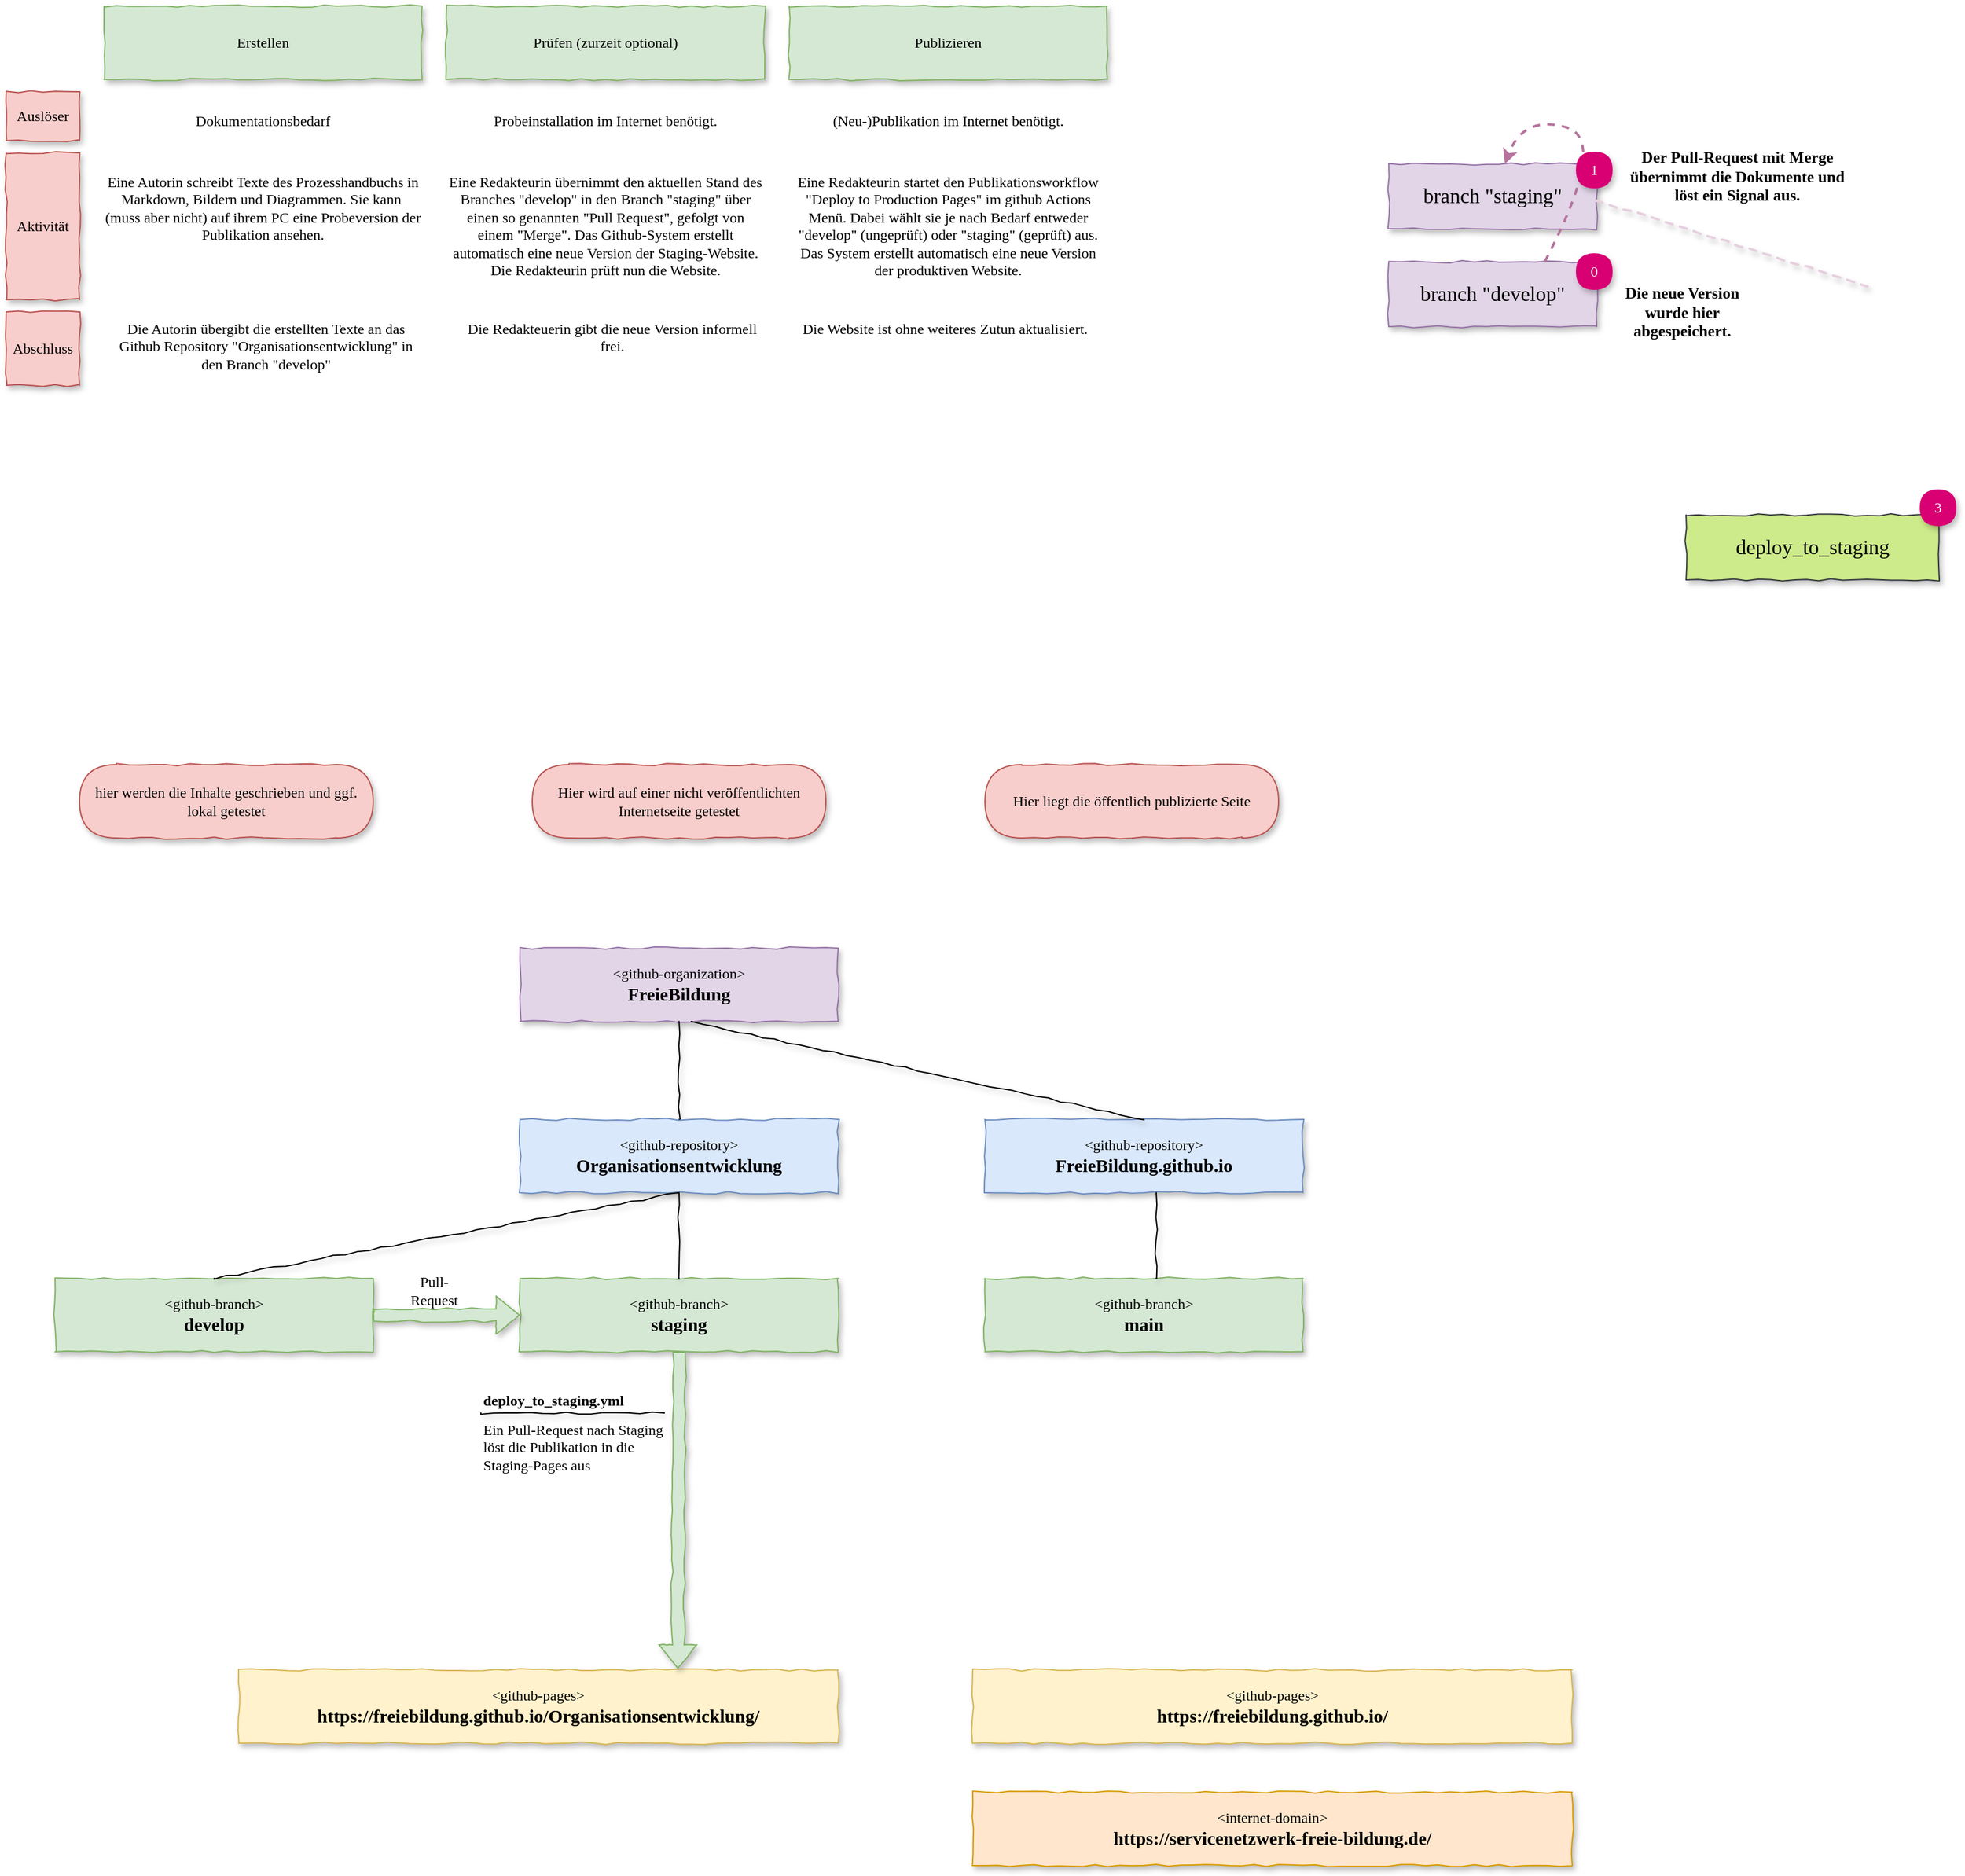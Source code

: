 <mxfile version="22.1.16" type="device" pages="3">
  <diagram id="SfIg9ZehUagJYM4pW7xx" name="staging">
    <mxGraphModel dx="2631" dy="1784" grid="1" gridSize="10" guides="1" tooltips="1" connect="1" arrows="1" fold="1" page="1" pageScale="1" pageWidth="1169" pageHeight="827" math="0" shadow="0">
      <root>
        <mxCell id="0" />
        <mxCell id="1" parent="0" />
        <mxCell id="Q2lMafh3maAkQUWObI2H-1" value="&amp;lt;github-organization&amp;gt;&lt;br&gt;&lt;b&gt;&lt;font style=&quot;font-size: 15px&quot;&gt;FreieBildung&lt;/font&gt;&lt;/b&gt;" style="rounded=0;whiteSpace=wrap;html=1;fontFamily=Comic Sans MS;shadow=1;sketch=1;sketchStyle=comic;fillColor=#e1d5e7;strokeColor=#9673a6;" parent="1" vertex="1">
          <mxGeometry x="300" y="20" width="260" height="60" as="geometry" />
        </mxCell>
        <mxCell id="Q2lMafh3maAkQUWObI2H-2" value="" style="endArrow=none;html=1;fontFamily=Comic Sans MS;sketch=1;shadow=1;sketchStyle=comic;entryX=0.5;entryY=1;entryDx=0;entryDy=0;" parent="1" source="Q2lMafh3maAkQUWObI2H-3" target="Q2lMafh3maAkQUWObI2H-1" edge="1">
          <mxGeometry width="50" height="50" relative="1" as="geometry">
            <mxPoint x="120" y="210" as="sourcePoint" />
            <mxPoint x="170" y="160" as="targetPoint" />
          </mxGeometry>
        </mxCell>
        <mxCell id="Q2lMafh3maAkQUWObI2H-3" value="&amp;lt;github-repository&amp;gt;&lt;br&gt;&lt;b&gt;&lt;font style=&quot;font-size: 15px&quot;&gt;Organisationsentwicklung&lt;/font&gt;&lt;/b&gt;" style="rounded=0;whiteSpace=wrap;html=1;fontFamily=Comic Sans MS;shadow=1;sketch=1;sketchStyle=comic;fillColor=#dae8fc;strokeColor=#6c8ebf;" parent="1" vertex="1">
          <mxGeometry x="300" y="160" width="260" height="60" as="geometry" />
        </mxCell>
        <mxCell id="Q2lMafh3maAkQUWObI2H-4" value="&amp;lt;github-repository&amp;gt;&lt;br&gt;&lt;b&gt;&lt;font style=&quot;font-size: 15px&quot;&gt;FreieBildung.github.io&lt;/font&gt;&lt;/b&gt;" style="rounded=0;whiteSpace=wrap;html=1;fontFamily=Comic Sans MS;shadow=1;sketch=1;sketchStyle=comic;fillColor=#dae8fc;strokeColor=#6c8ebf;" parent="1" vertex="1">
          <mxGeometry x="680" y="160" width="260" height="60" as="geometry" />
        </mxCell>
        <mxCell id="Q2lMafh3maAkQUWObI2H-5" value="&amp;lt;github-branch&amp;gt;&lt;br&gt;&lt;b&gt;&lt;font style=&quot;font-size: 15px&quot;&gt;staging&lt;/font&gt;&lt;/b&gt;" style="rounded=0;whiteSpace=wrap;html=1;fontFamily=Comic Sans MS;shadow=1;sketch=1;sketchStyle=comic;fillColor=#d5e8d4;strokeColor=#82b366;" parent="1" vertex="1">
          <mxGeometry x="300" y="290" width="260" height="60" as="geometry" />
        </mxCell>
        <mxCell id="Q2lMafh3maAkQUWObI2H-6" value="&amp;lt;github-branch&amp;gt;&lt;br&gt;&lt;b&gt;&lt;font style=&quot;font-size: 15px&quot;&gt;develop&lt;/font&gt;&lt;/b&gt;" style="rounded=0;whiteSpace=wrap;html=1;fontFamily=Comic Sans MS;shadow=1;sketch=1;sketchStyle=comic;fillColor=#d5e8d4;strokeColor=#82b366;" parent="1" vertex="1">
          <mxGeometry x="-80" y="290" width="260" height="60" as="geometry" />
        </mxCell>
        <mxCell id="Q2lMafh3maAkQUWObI2H-7" value="&amp;lt;github-branch&amp;gt;&lt;br&gt;&lt;b&gt;&lt;font style=&quot;font-size: 15px&quot;&gt;main&lt;/font&gt;&lt;/b&gt;" style="rounded=0;whiteSpace=wrap;html=1;fontFamily=Comic Sans MS;shadow=1;sketch=1;sketchStyle=comic;fillColor=#d5e8d4;strokeColor=#82b366;" parent="1" vertex="1">
          <mxGeometry x="680" y="290" width="260" height="60" as="geometry" />
        </mxCell>
        <mxCell id="Q2lMafh3maAkQUWObI2H-8" value="&amp;lt;github-pages&amp;gt;&lt;br&gt;&lt;b&gt;&lt;font style=&quot;font-size: 15px&quot;&gt;https://freiebildung.github.io/Organisationsentwicklung/&lt;/font&gt;&lt;/b&gt;" style="rounded=0;whiteSpace=wrap;html=1;fontFamily=Comic Sans MS;shadow=1;sketch=1;sketchStyle=comic;fillColor=#fff2cc;strokeColor=#d6b656;" parent="1" vertex="1">
          <mxGeometry x="70" y="610" width="490" height="60" as="geometry" />
        </mxCell>
        <mxCell id="Q2lMafh3maAkQUWObI2H-11" value="" style="shape=flexArrow;endArrow=classic;html=1;shadow=1;fontFamily=Comic Sans MS;sketch=1;sketchStyle=comic;fillColor=#d5e8d4;strokeColor=#82b366;exitX=1;exitY=0.5;exitDx=0;exitDy=0;entryX=0;entryY=0.5;entryDx=0;entryDy=0;" parent="1" source="Q2lMafh3maAkQUWObI2H-6" target="Q2lMafh3maAkQUWObI2H-5" edge="1">
          <mxGeometry width="50" height="50" relative="1" as="geometry">
            <mxPoint x="270" y="500" as="sourcePoint" />
            <mxPoint x="320" y="450" as="targetPoint" />
          </mxGeometry>
        </mxCell>
        <mxCell id="Q2lMafh3maAkQUWObI2H-14" value="&lt;span style=&quot;color: rgb(0 , 0 , 0) ; font-family: &amp;#34;comic sans ms&amp;#34; ; font-size: 12px ; font-style: normal ; font-weight: 400 ; letter-spacing: normal ; text-align: center ; text-indent: 0px ; text-transform: none ; word-spacing: 0px ; display: inline ; float: none&quot;&gt;Ein Pull-Request nach Staging löst die Publikation in die Staging-Pages aus&lt;/span&gt;" style="text;whiteSpace=wrap;html=1;fontFamily=Comic Sans MS;labelBackgroundColor=none;" parent="1" vertex="1">
          <mxGeometry x="268" y="400" width="150" height="30" as="geometry" />
        </mxCell>
        <mxCell id="Q2lMafh3maAkQUWObI2H-18" value="deploy_to_staging.yml" style="text;html=1;strokeColor=none;fillColor=none;align=left;verticalAlign=middle;whiteSpace=wrap;rounded=0;shadow=1;labelBackgroundColor=none;sketch=1;sketchStyle=comic;fontFamily=Comic Sans MS;fontStyle=1" parent="1" vertex="1">
          <mxGeometry x="268" y="380" width="40" height="20" as="geometry" />
        </mxCell>
        <mxCell id="Q2lMafh3maAkQUWObI2H-22" value="" style="endArrow=none;html=1;fontFamily=Comic Sans MS;sketch=1;shadow=1;sketchStyle=comic;entryX=1;entryY=0;entryDx=0;entryDy=0;exitX=0;exitY=1;exitDx=0;exitDy=0;" parent="1" source="Q2lMafh3maAkQUWObI2H-18" target="Q2lMafh3maAkQUWObI2H-14" edge="1">
          <mxGeometry width="50" height="50" relative="1" as="geometry">
            <mxPoint x="288" y="400.0" as="sourcePoint" />
            <mxPoint x="338" y="350.0" as="targetPoint" />
          </mxGeometry>
        </mxCell>
        <mxCell id="Q2lMafh3maAkQUWObI2H-17" value="" style="shape=flexArrow;endArrow=classic;html=1;shadow=1;fontFamily=Comic Sans MS;sketch=1;sketchStyle=comic;fillColor=#d5e8d4;strokeColor=#82b366;exitX=0.5;exitY=1;exitDx=0;exitDy=0;" parent="1" source="Q2lMafh3maAkQUWObI2H-5" edge="1">
          <mxGeometry width="50" height="50" relative="1" as="geometry">
            <mxPoint x="474.0" y="510" as="sourcePoint" />
            <mxPoint x="429" y="609" as="targetPoint" />
          </mxGeometry>
        </mxCell>
        <mxCell id="Q2lMafh3maAkQUWObI2H-23" value="Pull-Request" style="text;html=1;strokeColor=none;fillColor=none;align=center;verticalAlign=middle;whiteSpace=wrap;rounded=0;shadow=1;labelBackgroundColor=none;sketch=1;sketchStyle=comic;fontFamily=Comic Sans MS;" parent="1" vertex="1">
          <mxGeometry x="210" y="290" width="40" height="20" as="geometry" />
        </mxCell>
        <mxCell id="Q2lMafh3maAkQUWObI2H-24" value="" style="endArrow=none;html=1;fontFamily=Comic Sans MS;sketch=1;shadow=1;sketchStyle=comic;exitX=0.5;exitY=0;exitDx=0;exitDy=0;" parent="1" source="Q2lMafh3maAkQUWObI2H-4" edge="1">
          <mxGeometry width="50" height="50" relative="1" as="geometry">
            <mxPoint x="449.455" y="170" as="sourcePoint" />
            <mxPoint x="440" y="80" as="targetPoint" />
          </mxGeometry>
        </mxCell>
        <mxCell id="Q2lMafh3maAkQUWObI2H-25" value="" style="endArrow=none;html=1;fontFamily=Comic Sans MS;sketch=1;shadow=1;sketchStyle=comic;entryX=0.5;entryY=1;entryDx=0;entryDy=0;exitX=0.5;exitY=0;exitDx=0;exitDy=0;" parent="1" source="Q2lMafh3maAkQUWObI2H-6" target="Q2lMafh3maAkQUWObI2H-3" edge="1">
          <mxGeometry width="50" height="50" relative="1" as="geometry">
            <mxPoint x="449.455" y="170" as="sourcePoint" />
            <mxPoint x="448" y="90" as="targetPoint" />
          </mxGeometry>
        </mxCell>
        <mxCell id="Q2lMafh3maAkQUWObI2H-26" value="" style="endArrow=none;html=1;fontFamily=Comic Sans MS;sketch=1;shadow=1;sketchStyle=comic;exitX=0.5;exitY=0;exitDx=0;exitDy=0;" parent="1" source="Q2lMafh3maAkQUWObI2H-5" edge="1">
          <mxGeometry width="50" height="50" relative="1" as="geometry">
            <mxPoint x="60" y="440" as="sourcePoint" />
            <mxPoint x="430" y="220" as="targetPoint" />
          </mxGeometry>
        </mxCell>
        <mxCell id="fT35Rnp8yIrbImqnS2Vu-1" value="&amp;lt;github-pages&amp;gt;&lt;br&gt;&lt;b&gt;&lt;font style=&quot;font-size: 15px&quot;&gt;https://freiebildung.github.io/&lt;/font&gt;&lt;/b&gt;" style="rounded=0;whiteSpace=wrap;html=1;fontFamily=Comic Sans MS;shadow=1;sketch=1;sketchStyle=comic;fillColor=#fff2cc;strokeColor=#d6b656;" parent="1" vertex="1">
          <mxGeometry x="670" y="610" width="490" height="60" as="geometry" />
        </mxCell>
        <mxCell id="fT35Rnp8yIrbImqnS2Vu-2" value="&amp;lt;internet-domain&amp;gt;&lt;br&gt;&lt;b&gt;&lt;font style=&quot;font-size: 15px&quot;&gt;https://servicenetzwerk-freie-bildung.de/&lt;/font&gt;&lt;/b&gt;" style="rounded=0;whiteSpace=wrap;html=1;fontFamily=Comic Sans MS;shadow=1;sketch=1;sketchStyle=comic;fillColor=#ffe6cc;strokeColor=#d79b00;" parent="1" vertex="1">
          <mxGeometry x="670" y="710" width="490" height="60" as="geometry" />
        </mxCell>
        <mxCell id="fT35Rnp8yIrbImqnS2Vu-3" value="" style="endArrow=none;html=1;fontFamily=Comic Sans MS;sketch=1;shadow=1;sketchStyle=comic;exitX=0.5;exitY=0;exitDx=0;exitDy=0;" parent="1" edge="1">
          <mxGeometry width="50" height="50" relative="1" as="geometry">
            <mxPoint x="820.0" y="290" as="sourcePoint" />
            <mxPoint x="820.0" y="220" as="targetPoint" />
          </mxGeometry>
        </mxCell>
        <mxCell id="fT35Rnp8yIrbImqnS2Vu-4" value="hier werden die Inhalte geschrieben und ggf. lokal getestet" style="rounded=1;whiteSpace=wrap;html=1;arcSize=50;shadow=1;sketch=1;sketchStyle=comic;fontFamily=Comic Sans MS;fillColor=#f8cecc;strokeColor=#b85450;" parent="1" vertex="1">
          <mxGeometry x="-60" y="-130" width="240" height="60" as="geometry" />
        </mxCell>
        <mxCell id="fT35Rnp8yIrbImqnS2Vu-5" value="Hier wird auf einer nicht veröffentlichten Internetseite getestet" style="rounded=1;whiteSpace=wrap;html=1;arcSize=50;shadow=1;sketch=1;sketchStyle=comic;fontFamily=Comic Sans MS;fillColor=#f8cecc;strokeColor=#b85450;" parent="1" vertex="1">
          <mxGeometry x="310" y="-130" width="240" height="60" as="geometry" />
        </mxCell>
        <mxCell id="fT35Rnp8yIrbImqnS2Vu-6" value="Hier liegt die öffentlich publizierte Seite" style="rounded=1;whiteSpace=wrap;html=1;arcSize=50;shadow=1;sketch=1;sketchStyle=comic;fontFamily=Comic Sans MS;fillColor=#f8cecc;strokeColor=#b85450;" parent="1" vertex="1">
          <mxGeometry x="680" y="-130" width="240" height="60" as="geometry" />
        </mxCell>
        <mxCell id="P5geH7VPQGh_iKefIylm-1" value="Erstellen" style="rounded=0;whiteSpace=wrap;html=1;fontFamily=Comic Sans MS;shadow=1;sketch=1;sketchStyle=comic;fillColor=#d5e8d4;strokeColor=#82b366;" parent="1" vertex="1">
          <mxGeometry x="-40" y="-750" width="260" height="60" as="geometry" />
        </mxCell>
        <mxCell id="P5geH7VPQGh_iKefIylm-2" value="Prüfen (zurzeit optional)" style="rounded=0;whiteSpace=wrap;html=1;fontFamily=Comic Sans MS;shadow=1;sketch=1;sketchStyle=comic;fillColor=#d5e8d4;strokeColor=#82b366;" parent="1" vertex="1">
          <mxGeometry x="240" y="-750" width="260" height="60" as="geometry" />
        </mxCell>
        <mxCell id="P5geH7VPQGh_iKefIylm-3" value="Publizieren" style="rounded=0;whiteSpace=wrap;html=1;fontFamily=Comic Sans MS;shadow=1;sketch=1;sketchStyle=comic;fillColor=#d5e8d4;strokeColor=#82b366;" parent="1" vertex="1">
          <mxGeometry x="520" y="-750" width="260" height="60" as="geometry" />
        </mxCell>
        <mxCell id="P5geH7VPQGh_iKefIylm-6" value="Auslöser" style="rounded=0;whiteSpace=wrap;html=1;fontFamily=Comic Sans MS;shadow=1;sketch=1;sketchStyle=comic;fillColor=#f8cecc;strokeColor=#b85450;" parent="1" vertex="1">
          <mxGeometry x="-120" y="-680" width="60" height="40" as="geometry" />
        </mxCell>
        <mxCell id="P5geH7VPQGh_iKefIylm-7" value="&lt;font face=&quot;Comic Sans MS&quot;&gt;Eine Autorin schreibt Texte des Prozesshandbuchs in Markdown, Bildern und Diagrammen. Sie kann&amp;nbsp; (muss aber nicht) auf ihrem PC eine Probeversion der Publikation ansehen.&lt;br&gt;&lt;/font&gt;" style="text;html=1;strokeColor=none;fillColor=none;align=center;verticalAlign=top;whiteSpace=wrap;rounded=0;" parent="1" vertex="1">
          <mxGeometry x="-40" y="-620" width="260" height="20" as="geometry" />
        </mxCell>
        <mxCell id="P5geH7VPQGh_iKefIylm-8" value="Aktivität" style="rounded=0;whiteSpace=wrap;html=1;fontFamily=Comic Sans MS;shadow=1;sketch=1;sketchStyle=comic;fillColor=#f8cecc;strokeColor=#b85450;" parent="1" vertex="1">
          <mxGeometry x="-120" y="-630" width="60" height="120" as="geometry" />
        </mxCell>
        <mxCell id="P5geH7VPQGh_iKefIylm-9" value="&lt;font face=&quot;Comic Sans MS&quot;&gt;Dokumentationsbedarf&lt;/font&gt;" style="text;html=1;strokeColor=none;fillColor=none;align=center;verticalAlign=top;whiteSpace=wrap;rounded=0;" parent="1" vertex="1">
          <mxGeometry x="-15" y="-670" width="210" height="30" as="geometry" />
        </mxCell>
        <mxCell id="P5geH7VPQGh_iKefIylm-10" value="Abschluss" style="rounded=0;whiteSpace=wrap;html=1;fontFamily=Comic Sans MS;shadow=1;sketch=1;sketchStyle=comic;fillColor=#f8cecc;strokeColor=#b85450;" parent="1" vertex="1">
          <mxGeometry x="-120" y="-500" width="60" height="60" as="geometry" />
        </mxCell>
        <mxCell id="P5geH7VPQGh_iKefIylm-11" value="&lt;font face=&quot;Comic Sans MS&quot;&gt;Die Autorin übergibt die erstellten Texte an das Github Repository &quot;Organisationsentwicklung&quot; in den Branch &quot;develop&quot;&lt;/font&gt;" style="text;html=1;strokeColor=none;fillColor=none;align=center;verticalAlign=top;whiteSpace=wrap;rounded=0;" parent="1" vertex="1">
          <mxGeometry x="-30" y="-500" width="245" height="20" as="geometry" />
        </mxCell>
        <mxCell id="P5geH7VPQGh_iKefIylm-12" value="&lt;font face=&quot;Comic Sans MS&quot;&gt;Probeinstallation im Internet benötigt.&lt;/font&gt;" style="text;html=1;strokeColor=none;fillColor=none;align=center;verticalAlign=top;whiteSpace=wrap;rounded=0;" parent="1" vertex="1">
          <mxGeometry x="265" y="-670" width="210" height="20" as="geometry" />
        </mxCell>
        <mxCell id="P5geH7VPQGh_iKefIylm-13" value="&lt;font face=&quot;Comic Sans MS&quot;&gt;Eine Redakteurin übernimmt den aktuellen Stand des Branches &quot;develop&quot; in den Branch &quot;staging&quot; über einen so genannten &quot;Pull Request&quot;, gefolgt von einem &quot;Merge&quot;. Das Github-System erstellt automatisch eine neue Version der Staging-Website. Die Redakteurin prüft nun die Website.&lt;br&gt;&lt;/font&gt;" style="text;html=1;strokeColor=none;fillColor=none;align=center;verticalAlign=top;whiteSpace=wrap;rounded=0;" parent="1" vertex="1">
          <mxGeometry x="240" y="-620" width="260" height="20" as="geometry" />
        </mxCell>
        <mxCell id="P5geH7VPQGh_iKefIylm-14" value="&lt;font face=&quot;Comic Sans MS&quot;&gt;Die Redakteuerin gibt die neue Version informell frei.&lt;/font&gt;" style="text;html=1;strokeColor=none;fillColor=none;align=center;verticalAlign=top;whiteSpace=wrap;rounded=0;" parent="1" vertex="1">
          <mxGeometry x="252.5" y="-500" width="245" height="20" as="geometry" />
        </mxCell>
        <mxCell id="P5geH7VPQGh_iKefIylm-15" value="&lt;font face=&quot;Comic Sans MS&quot;&gt;(Neu-)Publikation im Internet benötigt.&lt;/font&gt;" style="text;html=1;strokeColor=none;fillColor=none;align=center;verticalAlign=top;whiteSpace=wrap;rounded=0;" parent="1" vertex="1">
          <mxGeometry x="545" y="-670" width="210" height="20" as="geometry" />
        </mxCell>
        <mxCell id="P5geH7VPQGh_iKefIylm-17" value="&lt;font face=&quot;Comic Sans MS&quot;&gt;Eine Redakteurin startet den Publikationsworkflow &quot;Deploy to Production Pages&quot; im github Actions Menü. Dabei wählt sie je nach Bedarf entweder &quot;develop&quot; (ungeprüft) oder &quot;staging&quot; (geprüft) aus. Das System erstellt automatisch eine neue Version der produktiven Website.&lt;br&gt;&lt;/font&gt;" style="text;html=1;strokeColor=none;fillColor=none;align=center;verticalAlign=top;whiteSpace=wrap;rounded=0;" parent="1" vertex="1">
          <mxGeometry x="520" y="-620" width="260" height="20" as="geometry" />
        </mxCell>
        <mxCell id="P5geH7VPQGh_iKefIylm-18" value="&lt;font face=&quot;Comic Sans MS&quot;&gt;Die Website ist ohne weiteres Zutun aktualisiert.&lt;/font&gt;" style="text;html=1;strokeColor=none;fillColor=none;align=center;verticalAlign=top;whiteSpace=wrap;rounded=0;" parent="1" vertex="1">
          <mxGeometry x="525" y="-500" width="245" height="20" as="geometry" />
        </mxCell>
        <mxCell id="P5geH7VPQGh_iKefIylm-19" value="deploy_to_staging" style="rounded=0;whiteSpace=wrap;html=1;fontFamily=Comic Sans MS;shadow=1;sketch=1;sketchStyle=comic;fillColor=#cdeb8b;strokeColor=#36393d;fontSize=17;" parent="1" vertex="1">
          <mxGeometry x="1253" y="-334" width="207" height="53" as="geometry" />
        </mxCell>
        <mxCell id="P5geH7VPQGh_iKefIylm-22" value="3" style="rounded=1;whiteSpace=wrap;html=1;arcSize=50;shadow=1;sketch=1;sketchStyle=comic;fillColor=#d80073;fontColor=#ffffff;fontFamily=Comic Sans MS;strokeColor=none;" parent="1" vertex="1">
          <mxGeometry x="1444" y="-355" width="30" height="30" as="geometry" />
        </mxCell>
        <mxCell id="P5geH7VPQGh_iKefIylm-23" value="branch &quot;develop&quot;" style="rounded=0;whiteSpace=wrap;html=1;fontFamily=Comic Sans MS;shadow=1;sketch=1;sketchStyle=comic;fillColor=#e1d5e7;strokeColor=#9673a6;fontSize=17;" parent="1" vertex="1">
          <mxGeometry x="1010" y="-541" width="170" height="53" as="geometry" />
        </mxCell>
        <mxCell id="P5geH7VPQGh_iKefIylm-24" value="branch &quot;staging&quot;" style="rounded=0;whiteSpace=wrap;html=1;fontFamily=Comic Sans MS;shadow=1;sketch=1;sketchStyle=comic;fillColor=#e1d5e7;strokeColor=#9673a6;fontSize=17;" parent="1" vertex="1">
          <mxGeometry x="1010" y="-621" width="170" height="53" as="geometry" />
        </mxCell>
        <mxCell id="P5geH7VPQGh_iKefIylm-25" value="0" style="rounded=1;whiteSpace=wrap;html=1;arcSize=50;shadow=1;sketch=1;sketchStyle=comic;fillColor=#d80073;fontColor=#ffffff;fontFamily=Comic Sans MS;strokeColor=none;" parent="1" vertex="1">
          <mxGeometry x="1163" y="-548" width="30" height="30" as="geometry" />
        </mxCell>
        <mxCell id="P5geH7VPQGh_iKefIylm-28" value="" style="endArrow=none;html=1;fontFamily=Comic Sans MS;sketch=1;shadow=1;sketchStyle=comic;exitX=0.78;exitY=0.313;exitDx=0;exitDy=0;dashed=1;strokeColor=#E6D0DE;strokeWidth=2;exitPerimeter=0;" parent="1" edge="1">
          <mxGeometry width="50" height="50" relative="1" as="geometry">
            <mxPoint x="1401.2" y="-521.121" as="sourcePoint" />
            <mxPoint x="1180" y="-591" as="targetPoint" />
          </mxGeometry>
        </mxCell>
        <mxCell id="P5geH7VPQGh_iKefIylm-29" value="Die neue Version wurde hier abgespeichert." style="text;html=1;strokeColor=none;fillColor=none;align=center;verticalAlign=middle;whiteSpace=wrap;rounded=0;shadow=1;sketch=1;sketchStyle=comic;fontFamily=Comic Sans MS;fontSize=13;fontStyle=1" parent="1" vertex="1">
          <mxGeometry x="1190" y="-510" width="120" height="20" as="geometry" />
        </mxCell>
        <mxCell id="P5geH7VPQGh_iKefIylm-30" value="Der Pull-Request mit Merge übernimmt die Dokumente und löst ein Signal aus." style="text;html=1;strokeColor=none;fillColor=none;align=center;verticalAlign=middle;whiteSpace=wrap;rounded=0;shadow=1;sketch=1;sketchStyle=comic;fontFamily=Comic Sans MS;fontSize=13;fontStyle=1" parent="1" vertex="1">
          <mxGeometry x="1200" y="-621" width="190" height="20" as="geometry" />
        </mxCell>
        <mxCell id="P5geH7VPQGh_iKefIylm-31" value="" style="curved=1;endArrow=classic;html=1;dashed=1;strokeWidth=2;fontFamily=Comic Sans MS;fontSize=13;strokeColor=#B5739D;exitX=0.75;exitY=0;exitDx=0;exitDy=0;" parent="1" source="P5geH7VPQGh_iKefIylm-23" target="P5geH7VPQGh_iKefIylm-24" edge="1">
          <mxGeometry width="50" height="50" relative="1" as="geometry">
            <mxPoint x="1130" y="-651" as="sourcePoint" />
            <mxPoint x="1180" y="-701" as="targetPoint" />
            <Array as="points">
              <mxPoint x="1190" y="-641" />
              <mxPoint x="1120" y="-661" />
            </Array>
          </mxGeometry>
        </mxCell>
        <mxCell id="P5geH7VPQGh_iKefIylm-26" value="1" style="rounded=1;whiteSpace=wrap;html=1;arcSize=50;shadow=1;sketch=1;sketchStyle=comic;fillColor=#d80073;fontColor=#ffffff;fontFamily=Comic Sans MS;strokeColor=none;" parent="1" vertex="1">
          <mxGeometry x="1163" y="-631" width="30" height="30" as="geometry" />
        </mxCell>
      </root>
    </mxGraphModel>
  </diagram>
  <diagram id="XP6V0tWkyZpRo8pOwqhq" name="Seite-2">
    <mxGraphModel dx="635" dy="2126" grid="1" gridSize="10" guides="1" tooltips="1" connect="1" arrows="1" fold="1" page="1" pageScale="1" pageWidth="827" pageHeight="1169" math="0" shadow="0">
      <root>
        <mxCell id="0" />
        <mxCell id="1" parent="0" />
        <mxCell id="xLPJ1dpLm62vggdc6FZ8-3" value="Servicenetzwerk" style="rounded=0;whiteSpace=wrap;html=1;fontFamily=Comic Sans MS;shadow=1;sketch=1;sketchStyle=comic;fillColor=#eeeeee;strokeColor=#36393d;fontSize=17;" parent="1" vertex="1">
          <mxGeometry x="1050" y="-960" width="150" height="400" as="geometry" />
        </mxCell>
        <mxCell id="xLPJ1dpLm62vggdc6FZ8-4" value="Leistungsprozesse" style="rounded=0;whiteSpace=wrap;html=1;fontFamily=Comic Sans MS;shadow=1;sketch=1;sketchStyle=comic;fillColor=#cdeb8b;strokeColor=#36393d;fontSize=17;" parent="1" vertex="1">
          <mxGeometry x="1440" y="-790" width="220" height="53" as="geometry" />
        </mxCell>
        <mxCell id="xLPJ1dpLm62vggdc6FZ8-6" value="Weiterentwicklung Servicenetzwerk&amp;nbsp;&lt;br&gt;&lt;font style=&quot;font-size: 11px;&quot;&gt;Erweiterung, Optimierung, Automatisierung&lt;/font&gt;" style="rounded=0;whiteSpace=wrap;html=1;fontFamily=Comic Sans MS;shadow=1;sketch=1;sketchStyle=comic;fillColor=#cdeb8b;strokeColor=#36393d;fontSize=17;" parent="1" vertex="1">
          <mxGeometry x="1217" y="-960" width="220" height="93" as="geometry" />
        </mxCell>
        <mxCell id="xLPJ1dpLm62vggdc6FZ8-10" value="Prozess-Schnittstelle" style="rounded=0;whiteSpace=wrap;html=1;fontFamily=Comic Sans MS;shadow=1;sketch=1;sketchStyle=comic;fillColor=#cdeb8b;strokeColor=#36393d;fontSize=17;" parent="1" vertex="1">
          <mxGeometry x="1290" y="-700" width="280" height="20" as="geometry" />
        </mxCell>
        <mxCell id="xLPJ1dpLm62vggdc6FZ8-11" value="" style="endArrow=classic;html=1;rounded=0;shadow=1;sketch=1;curveFitting=1;jiggle=2;sketchStyle=comic;exitX=0.25;exitY=0;exitDx=0;exitDy=0;entryX=0.225;entryY=1.008;entryDx=0;entryDy=0;entryPerimeter=0;" parent="1" source="xLPJ1dpLm62vggdc6FZ8-7" target="xLPJ1dpLm62vggdc6FZ8-6" edge="1">
          <mxGeometry width="50" height="50" relative="1" as="geometry">
            <mxPoint x="1280" y="-790" as="sourcePoint" />
            <mxPoint x="1330" y="-840" as="targetPoint" />
          </mxGeometry>
        </mxCell>
        <mxCell id="xLPJ1dpLm62vggdc6FZ8-12" value="Anforderungen" style="edgeLabel;html=1;align=center;verticalAlign=middle;resizable=0;points=[];fontFamily=Comic Sans MS;" parent="xLPJ1dpLm62vggdc6FZ8-11" vertex="1" connectable="0">
          <mxGeometry x="0.005" y="-1" relative="1" as="geometry">
            <mxPoint as="offset" />
          </mxGeometry>
        </mxCell>
        <mxCell id="xLPJ1dpLm62vggdc6FZ8-7" value="Genossenschaftsprozesse" style="rounded=0;whiteSpace=wrap;html=1;fontFamily=Comic Sans MS;shadow=1;sketch=1;sketchStyle=comic;fillColor=#cdeb8b;strokeColor=#36393d;fontSize=17;" parent="1" vertex="1">
          <mxGeometry x="1210" y="-790" width="220" height="53" as="geometry" />
        </mxCell>
        <mxCell id="xLPJ1dpLm62vggdc6FZ8-13" value="" style="endArrow=classic;html=1;rounded=0;shadow=1;sketch=1;curveFitting=1;jiggle=2;sketchStyle=comic;exitX=1;exitY=0.5;exitDx=0;exitDy=0;entryX=0.5;entryY=0;entryDx=0;entryDy=0;" parent="1" source="xLPJ1dpLm62vggdc6FZ8-6" target="xLPJ1dpLm62vggdc6FZ8-4" edge="1">
          <mxGeometry width="50" height="50" relative="1" as="geometry">
            <mxPoint x="1275" y="-760" as="sourcePoint" />
            <mxPoint x="1275" y="-857" as="targetPoint" />
            <Array as="points">
              <mxPoint x="1550" y="-913" />
            </Array>
          </mxGeometry>
        </mxCell>
        <mxCell id="xLPJ1dpLm62vggdc6FZ8-14" value="Leistungs-&lt;br&gt;Releases" style="edgeLabel;html=1;align=center;verticalAlign=middle;resizable=0;points=[];fontFamily=Comic Sans MS;" parent="xLPJ1dpLm62vggdc6FZ8-13" vertex="1" connectable="0">
          <mxGeometry x="0.005" y="-1" relative="1" as="geometry">
            <mxPoint x="1" y="68" as="offset" />
          </mxGeometry>
        </mxCell>
        <mxCell id="xLPJ1dpLm62vggdc6FZ8-15" value="" style="endArrow=classic;html=1;rounded=0;shadow=1;sketch=1;curveFitting=1;jiggle=2;sketchStyle=comic;exitX=0.705;exitY=0.997;exitDx=0;exitDy=0;entryX=0.73;entryY=0.031;entryDx=0;entryDy=0;entryPerimeter=0;exitPerimeter=0;" parent="1" source="xLPJ1dpLm62vggdc6FZ8-6" target="xLPJ1dpLm62vggdc6FZ8-7" edge="1">
          <mxGeometry width="50" height="50" relative="1" as="geometry">
            <mxPoint x="1275" y="-760" as="sourcePoint" />
            <mxPoint x="1275" y="-857" as="targetPoint" />
          </mxGeometry>
        </mxCell>
        <mxCell id="xLPJ1dpLm62vggdc6FZ8-16" value="Genossenschafts-&lt;br&gt;Releases" style="edgeLabel;html=1;align=center;verticalAlign=middle;resizable=0;points=[];fontFamily=Comic Sans MS;" parent="xLPJ1dpLm62vggdc6FZ8-15" vertex="1" connectable="0">
          <mxGeometry x="0.005" y="-1" relative="1" as="geometry">
            <mxPoint as="offset" />
          </mxGeometry>
        </mxCell>
        <mxCell id="xLPJ1dpLm62vggdc6FZ8-17" value="" style="endArrow=classic;html=1;rounded=0;shadow=1;sketch=1;curveFitting=1;jiggle=2;sketchStyle=comic;exitX=0.123;exitY=0.054;exitDx=0;exitDy=0;entryX=0.25;entryY=1;entryDx=0;entryDy=0;exitPerimeter=0;" parent="1" source="xLPJ1dpLm62vggdc6FZ8-8" target="xLPJ1dpLm62vggdc6FZ8-7" edge="1">
          <mxGeometry width="50" height="50" relative="1" as="geometry">
            <mxPoint x="1270" y="-620" as="sourcePoint" />
            <mxPoint x="1270" y="-717" as="targetPoint" />
          </mxGeometry>
        </mxCell>
        <mxCell id="xLPJ1dpLm62vggdc6FZ8-18" value="Mitgestaltung" style="edgeLabel;html=1;align=center;verticalAlign=middle;resizable=0;points=[];fontFamily=Comic Sans MS;" parent="xLPJ1dpLm62vggdc6FZ8-17" vertex="1" connectable="0">
          <mxGeometry x="0.005" y="-1" relative="1" as="geometry">
            <mxPoint y="22" as="offset" />
          </mxGeometry>
        </mxCell>
        <mxCell id="xLPJ1dpLm62vggdc6FZ8-19" value="" style="endArrow=classic;html=1;rounded=0;shadow=1;sketch=1;curveFitting=1;jiggle=2;sketchStyle=comic;exitX=0.5;exitY=0;exitDx=0;exitDy=0;entryX=0.5;entryY=1;entryDx=0;entryDy=0;" parent="1" source="xLPJ1dpLm62vggdc6FZ8-8" target="xLPJ1dpLm62vggdc6FZ8-10" edge="1">
          <mxGeometry width="50" height="50" relative="1" as="geometry">
            <mxPoint x="1471.14" y="-612.8" as="sourcePoint" />
            <mxPoint x="1470" y="-680" as="targetPoint" />
          </mxGeometry>
        </mxCell>
        <mxCell id="xLPJ1dpLm62vggdc6FZ8-20" value="Nutzung" style="edgeLabel;html=1;align=center;verticalAlign=middle;resizable=0;points=[];fontFamily=Comic Sans MS;" parent="xLPJ1dpLm62vggdc6FZ8-19" vertex="1" connectable="0">
          <mxGeometry x="0.005" y="-1" relative="1" as="geometry">
            <mxPoint x="-1" y="-3" as="offset" />
          </mxGeometry>
        </mxCell>
        <mxCell id="xLPJ1dpLm62vggdc6FZ8-21" value="" style="endArrow=classic;html=1;rounded=0;shadow=1;sketch=1;curveFitting=1;jiggle=2;sketchStyle=comic;exitX=0.894;exitY=-0.056;exitDx=0;exitDy=0;entryX=0.75;entryY=1;entryDx=0;entryDy=0;exitPerimeter=0;" parent="1" source="xLPJ1dpLm62vggdc6FZ8-8" target="xLPJ1dpLm62vggdc6FZ8-4" edge="1">
          <mxGeometry width="50" height="50" relative="1" as="geometry">
            <mxPoint x="1610" y="-612" as="sourcePoint" />
            <mxPoint x="1611" y="-717" as="targetPoint" />
          </mxGeometry>
        </mxCell>
        <mxCell id="xLPJ1dpLm62vggdc6FZ8-22" value="Finanzierung" style="edgeLabel;html=1;align=center;verticalAlign=middle;resizable=0;points=[];fontFamily=Comic Sans MS;" parent="xLPJ1dpLm62vggdc6FZ8-21" vertex="1" connectable="0">
          <mxGeometry x="0.005" y="-1" relative="1" as="geometry">
            <mxPoint y="25" as="offset" />
          </mxGeometry>
        </mxCell>
        <mxCell id="xLPJ1dpLm62vggdc6FZ8-8" value="Freie Schule" style="rounded=0;whiteSpace=wrap;html=1;fontFamily=Comic Sans MS;shadow=1;sketch=1;sketchStyle=comic;fillColor=#cce5ff;strokeColor=#36393d;fontSize=17;" parent="1" vertex="1">
          <mxGeometry x="1210" y="-610" width="440" height="50" as="geometry" />
        </mxCell>
        <mxCell id="xLPJ1dpLm62vggdc6FZ8-24" value="" style="endArrow=classic;html=1;rounded=0;shadow=1;sketch=1;curveFitting=1;jiggle=2;sketchStyle=comic;exitX=0.185;exitY=0.002;exitDx=0;exitDy=0;entryX=0.25;entryY=1;entryDx=0;entryDy=0;exitPerimeter=0;startArrow=classic;startFill=1;" parent="1" source="xLPJ1dpLm62vggdc6FZ8-10" edge="1">
          <mxGeometry width="50" height="50" relative="1" as="geometry">
            <mxPoint x="1340" y="-607" as="sourcePoint" />
            <mxPoint x="1341" y="-737" as="targetPoint" />
          </mxGeometry>
        </mxCell>
        <mxCell id="xLPJ1dpLm62vggdc6FZ8-25" value="z.B. Onboarding" style="edgeLabel;html=1;align=center;verticalAlign=middle;resizable=0;points=[];fontFamily=Comic Sans MS;" parent="xLPJ1dpLm62vggdc6FZ8-24" vertex="1" connectable="0">
          <mxGeometry x="0.005" y="-1" relative="1" as="geometry">
            <mxPoint x="-2" y="-1" as="offset" />
          </mxGeometry>
        </mxCell>
        <mxCell id="xLPJ1dpLm62vggdc6FZ8-29" value="" style="endArrow=classic;html=1;rounded=0;shadow=1;sketch=1;curveFitting=1;jiggle=2;sketchStyle=comic;exitX=0.797;exitY=0;exitDx=0;exitDy=0;entryX=0.333;entryY=1.014;entryDx=0;entryDy=0;exitPerimeter=0;startArrow=classic;startFill=1;entryPerimeter=0;" parent="1" source="xLPJ1dpLm62vggdc6FZ8-10" target="xLPJ1dpLm62vggdc6FZ8-4" edge="1">
          <mxGeometry width="50" height="50" relative="1" as="geometry">
            <mxPoint x="1352" y="-690" as="sourcePoint" />
            <mxPoint x="1351" y="-727" as="targetPoint" />
          </mxGeometry>
        </mxCell>
        <mxCell id="xLPJ1dpLm62vggdc6FZ8-30" value="z.B. Buchhaltung" style="edgeLabel;html=1;align=center;verticalAlign=middle;resizable=0;points=[];fontFamily=Comic Sans MS;" parent="xLPJ1dpLm62vggdc6FZ8-29" vertex="1" connectable="0">
          <mxGeometry x="0.005" y="-1" relative="1" as="geometry">
            <mxPoint x="-2" y="-1" as="offset" />
          </mxGeometry>
        </mxCell>
      </root>
    </mxGraphModel>
  </diagram>
  <diagram id="eoEXeocOAcyJxfr1lPVJ" name="Edgy Servicenetzwerk">
    <mxGraphModel dx="1462" dy="957" grid="1" gridSize="10" guides="1" tooltips="1" connect="1" arrows="1" fold="1" page="1" pageScale="1" pageWidth="827" pageHeight="1169" math="0" shadow="0">
      <root>
        <mxCell id="0" />
        <mxCell id="1" parent="0" />
        <mxCell id="gLYF5jO67I8ZL4UI78HT-1" value="Fähigkeiten" style="rounded=1;whiteSpace=wrap;html=1;strokeColor=#FFFFFF;strokeWidth=2;fillColor=#a6c0ff;fontSize=14;" vertex="1" parent="1">
          <mxGeometry x="600" y="40" width="130" height="80" as="geometry" />
        </mxCell>
        <mxCell id="gLYF5jO67I8ZL4UI78HT-4" value="&lt;font color=&quot;#262626&quot;&gt;Zweck&lt;/font&gt;" style="rounded=1;whiteSpace=wrap;html=1;strokeColor=#FFFFFF;strokeWidth=2;fontSize=14;fillColor=#80FFB7;fontColor=#FFFFFF;" vertex="1" parent="1">
          <mxGeometry x="40" y="40" width="130" height="80" as="geometry" />
        </mxCell>
        <mxCell id="gLYF5jO67I8ZL4UI78HT-5" value="Aufgaben" style="rounded=1;whiteSpace=wrap;html=1;strokeColor=#FFFFFF;strokeWidth=2;fontSize=14;fillColor=#ff99bd;" vertex="1" parent="1">
          <mxGeometry x="320" y="40" width="130" height="80" as="geometry" />
        </mxCell>
        <mxCell id="gLYF5jO67I8ZL4UI78HT-7" value="&lt;font color=&quot;#262626&quot;&gt;Erleichtere Administrative Prozesse&lt;/font&gt;" style="rounded=1;whiteSpace=wrap;html=1;strokeColor=#FFFFFF;strokeWidth=2;fontSize=14;fillColor=#80FFB7;fontColor=#FFFFFF;" vertex="1" parent="1">
          <mxGeometry x="40" y="130" width="130" height="80" as="geometry" />
        </mxCell>
        <mxCell id="gLYF5jO67I8ZL4UI78HT-10" value="Mandanten-Buchhaltung" style="rounded=1;whiteSpace=wrap;html=1;strokeColor=#FFFFFF;strokeWidth=2;fillColor=#a6c0ff;fontSize=14;" vertex="1" parent="1">
          <mxGeometry x="600" y="130" width="130" height="80" as="geometry" />
        </mxCell>
        <mxCell id="gLYF5jO67I8ZL4UI78HT-11" value="Mandanten-verwaltung" style="rounded=1;whiteSpace=wrap;html=1;strokeColor=#FFFFFF;strokeWidth=2;fillColor=#a6c0ff;fontSize=14;" vertex="1" parent="1">
          <mxGeometry x="600" y="220" width="130" height="80" as="geometry" />
        </mxCell>
        <mxCell id="gLYF5jO67I8ZL4UI78HT-12" value="IT-Betrieb" style="rounded=1;whiteSpace=wrap;html=1;strokeColor=#FFFFFF;strokeWidth=2;fillColor=#a6c0ff;fontSize=14;" vertex="1" parent="1">
          <mxGeometry x="600" y="310" width="130" height="80" as="geometry" />
        </mxCell>
        <mxCell id="gLYF5jO67I8ZL4UI78HT-13" value="Prozessentwicklung" style="rounded=1;whiteSpace=wrap;html=1;strokeColor=#FFFFFF;strokeWidth=2;fillColor=#a6c0ff;fontSize=14;" vertex="1" parent="1">
          <mxGeometry x="600" y="400" width="130" height="80" as="geometry" />
        </mxCell>
        <mxCell id="gLYF5jO67I8ZL4UI78HT-14" value="Information und Kommunikation" style="rounded=1;whiteSpace=wrap;html=1;strokeColor=#FFFFFF;strokeWidth=2;fillColor=#a6c0ff;fontSize=14;" vertex="1" parent="1">
          <mxGeometry x="600" y="490" width="130" height="80" as="geometry" />
        </mxCell>
        <mxCell id="sj2wdaVVjLTv-nhvuPco-1" value="Genossenschafts-verwaltung" style="rounded=1;whiteSpace=wrap;html=1;strokeColor=#FFFFFF;strokeWidth=2;fillColor=#a6c0ff;fontSize=14;" vertex="1" parent="1">
          <mxGeometry x="600" y="585" width="130" height="80" as="geometry" />
        </mxCell>
      </root>
    </mxGraphModel>
  </diagram>
</mxfile>
